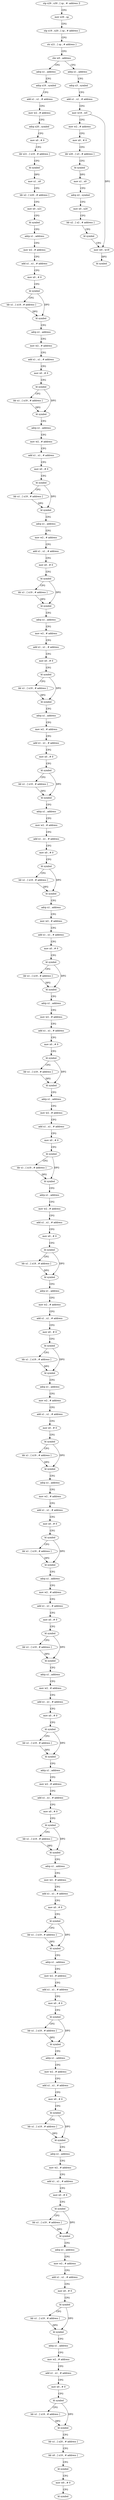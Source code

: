 digraph "func" {
"4206952" [label = "stp x29 , x30 , [ sp , #- address ]!" ]
"4206956" [label = "mov x29 , sp" ]
"4206960" [label = "stp x19 , x20 , [ sp , # address ]" ]
"4206964" [label = "str x21 , [ sp , # address ]" ]
"4206968" [label = "cbz w0 , address" ]
"4207032" [label = "adrp x1 , address" ]
"4206972" [label = "adrp x1 , address" ]
"4207036" [label = "adrp x19 , symbol" ]
"4207040" [label = "add x1 , x1 , # address" ]
"4207044" [label = "mov w2 , # address" ]
"4207048" [label = "adrp x20 , symbol" ]
"4207052" [label = "mov x0 , # 0" ]
"4207056" [label = "ldr x21 , [ x19 , # address ]" ]
"4207060" [label = "bl symbol" ]
"4207064" [label = "mov x1 , x0" ]
"4207068" [label = "ldr x2 , [ x20 , # address ]" ]
"4207072" [label = "mov x0 , x21" ]
"4207076" [label = "bl symbol" ]
"4207080" [label = "adrp x1 , address" ]
"4207084" [label = "mov w2 , # address" ]
"4207088" [label = "add x1 , x1 , # address" ]
"4207092" [label = "mov x0 , # 0" ]
"4207096" [label = "bl symbol" ]
"4207100" [label = "ldr x1 , [ x19 , # address ]" ]
"4207104" [label = "bl symbol" ]
"4207108" [label = "adrp x1 , address" ]
"4207112" [label = "mov w2 , # address" ]
"4207116" [label = "add x1 , x1 , # address" ]
"4207120" [label = "mov x0 , # 0" ]
"4207124" [label = "bl symbol" ]
"4207128" [label = "ldr x1 , [ x19 , # address ]" ]
"4207132" [label = "bl symbol" ]
"4207136" [label = "adrp x1 , address" ]
"4207140" [label = "mov w2 , # address" ]
"4207144" [label = "add x1 , x1 , # address" ]
"4207148" [label = "mov x0 , # 0" ]
"4207152" [label = "bl symbol" ]
"4207156" [label = "ldr x1 , [ x19 , # address ]" ]
"4207160" [label = "bl symbol" ]
"4207164" [label = "adrp x1 , address" ]
"4207168" [label = "mov w2 , # address" ]
"4207172" [label = "add x1 , x1 , # address" ]
"4207176" [label = "mov x0 , # 0" ]
"4207180" [label = "bl symbol" ]
"4207184" [label = "ldr x1 , [ x19 , # address ]" ]
"4207188" [label = "bl symbol" ]
"4207192" [label = "adrp x1 , address" ]
"4207196" [label = "mov w2 , # address" ]
"4207200" [label = "add x1 , x1 , # address" ]
"4207204" [label = "mov x0 , # 0" ]
"4207208" [label = "bl symbol" ]
"4207212" [label = "ldr x1 , [ x19 , # address ]" ]
"4207216" [label = "bl symbol" ]
"4207220" [label = "adrp x1 , address" ]
"4207224" [label = "mov w2 , # address" ]
"4207228" [label = "add x1 , x1 , # address" ]
"4207232" [label = "mov x0 , # 0" ]
"4207236" [label = "bl symbol" ]
"4207240" [label = "ldr x1 , [ x19 , # address ]" ]
"4207244" [label = "bl symbol" ]
"4207248" [label = "adrp x1 , address" ]
"4207252" [label = "mov w2 , # address" ]
"4207256" [label = "add x1 , x1 , # address" ]
"4207260" [label = "mov x0 , # 0" ]
"4207264" [label = "bl symbol" ]
"4207268" [label = "ldr x1 , [ x19 , # address ]" ]
"4207272" [label = "bl symbol" ]
"4207276" [label = "adrp x1 , address" ]
"4207280" [label = "mov w2 , # address" ]
"4207284" [label = "add x1 , x1 , # address" ]
"4207288" [label = "mov x0 , # 0" ]
"4207292" [label = "bl symbol" ]
"4207296" [label = "ldr x1 , [ x19 , # address ]" ]
"4207300" [label = "bl symbol" ]
"4207304" [label = "adrp x1 , address" ]
"4207308" [label = "mov w2 , # address" ]
"4207312" [label = "add x1 , x1 , # address" ]
"4207316" [label = "mov x0 , # 0" ]
"4207320" [label = "bl symbol" ]
"4207324" [label = "ldr x1 , [ x19 , # address ]" ]
"4207328" [label = "bl symbol" ]
"4207332" [label = "adrp x1 , address" ]
"4207336" [label = "mov w2 , # address" ]
"4207340" [label = "add x1 , x1 , # address" ]
"4207344" [label = "mov x0 , # 0" ]
"4207348" [label = "bl symbol" ]
"4207352" [label = "ldr x1 , [ x19 , # address ]" ]
"4207356" [label = "bl symbol" ]
"4207360" [label = "adrp x1 , address" ]
"4207364" [label = "mov w2 , # address" ]
"4207368" [label = "add x1 , x1 , # address" ]
"4207372" [label = "mov x0 , # 0" ]
"4207376" [label = "bl symbol" ]
"4207380" [label = "ldr x1 , [ x19 , # address ]" ]
"4207384" [label = "bl symbol" ]
"4207388" [label = "adrp x1 , address" ]
"4207392" [label = "mov w2 , # address" ]
"4207396" [label = "add x1 , x1 , # address" ]
"4207400" [label = "mov x0 , # 0" ]
"4207404" [label = "bl symbol" ]
"4207408" [label = "ldr x1 , [ x19 , # address ]" ]
"4207412" [label = "bl symbol" ]
"4207416" [label = "adrp x1 , address" ]
"4207420" [label = "mov w2 , # address" ]
"4207424" [label = "add x1 , x1 , # address" ]
"4207428" [label = "mov x0 , # 0" ]
"4207432" [label = "bl symbol" ]
"4207436" [label = "ldr x1 , [ x19 , # address ]" ]
"4207440" [label = "bl symbol" ]
"4207444" [label = "adrp x1 , address" ]
"4207448" [label = "mov w2 , # address" ]
"4207452" [label = "add x1 , x1 , # address" ]
"4207456" [label = "mov x0 , # 0" ]
"4207460" [label = "bl symbol" ]
"4207464" [label = "ldr x1 , [ x19 , # address ]" ]
"4207468" [label = "bl symbol" ]
"4207472" [label = "adrp x1 , address" ]
"4207476" [label = "mov w2 , # address" ]
"4207480" [label = "add x1 , x1 , # address" ]
"4207484" [label = "mov x0 , # 0" ]
"4207488" [label = "bl symbol" ]
"4207492" [label = "ldr x1 , [ x19 , # address ]" ]
"4207496" [label = "bl symbol" ]
"4207500" [label = "adrp x1 , address" ]
"4207504" [label = "mov w2 , # address" ]
"4207508" [label = "add x1 , x1 , # address" ]
"4207512" [label = "mov x0 , # 0" ]
"4207516" [label = "bl symbol" ]
"4207520" [label = "ldr x1 , [ x19 , # address ]" ]
"4207524" [label = "bl symbol" ]
"4207528" [label = "adrp x1 , address" ]
"4207532" [label = "mov w2 , # address" ]
"4207536" [label = "add x1 , x1 , # address" ]
"4207540" [label = "mov x0 , # 0" ]
"4207544" [label = "bl symbol" ]
"4207548" [label = "ldr x1 , [ x19 , # address ]" ]
"4207552" [label = "bl symbol" ]
"4207556" [label = "adrp x1 , address" ]
"4207560" [label = "mov w2 , # address" ]
"4207564" [label = "add x1 , x1 , # address" ]
"4207568" [label = "mov x0 , # 0" ]
"4207572" [label = "bl symbol" ]
"4207576" [label = "ldr x1 , [ x19 , # address ]" ]
"4207580" [label = "bl symbol" ]
"4207584" [label = "adrp x1 , address" ]
"4207588" [label = "mov w2 , # address" ]
"4207592" [label = "add x1 , x1 , # address" ]
"4207596" [label = "mov x0 , # 0" ]
"4207600" [label = "bl symbol" ]
"4207604" [label = "ldr x1 , [ x19 , # address ]" ]
"4207608" [label = "bl symbol" ]
"4207612" [label = "adrp x1 , address" ]
"4207616" [label = "mov w2 , # address" ]
"4207620" [label = "add x1 , x1 , # address" ]
"4207624" [label = "mov x0 , # 0" ]
"4207628" [label = "bl symbol" ]
"4207632" [label = "ldr x1 , [ x19 , # address ]" ]
"4207636" [label = "bl symbol" ]
"4207640" [label = "adrp x1 , address" ]
"4207644" [label = "mov w2 , # address" ]
"4207648" [label = "add x1 , x1 , # address" ]
"4207652" [label = "mov x0 , # 0" ]
"4207656" [label = "bl symbol" ]
"4207660" [label = "ldr x1 , [ x19 , # address ]" ]
"4207664" [label = "bl symbol" ]
"4207668" [label = "adrp x1 , address" ]
"4207672" [label = "mov w2 , # address" ]
"4207676" [label = "add x1 , x1 , # address" ]
"4207680" [label = "mov x0 , # 0" ]
"4207684" [label = "bl symbol" ]
"4207688" [label = "ldr x1 , [ x19 , # address ]" ]
"4207692" [label = "bl symbol" ]
"4207696" [label = "adrp x1 , address" ]
"4207700" [label = "mov w2 , # address" ]
"4207704" [label = "add x1 , x1 , # address" ]
"4207708" [label = "mov x0 , # 0" ]
"4207712" [label = "bl symbol" ]
"4207716" [label = "ldr x1 , [ x19 , # address ]" ]
"4207720" [label = "bl symbol" ]
"4207724" [label = "ldr x1 , [ x20 , # address ]" ]
"4207728" [label = "ldr x0 , [ x19 , # address ]" ]
"4207732" [label = "bl symbol" ]
"4207736" [label = "mov w0 , # 0" ]
"4207740" [label = "bl symbol" ]
"4206976" [label = "adrp x3 , symbol" ]
"4206980" [label = "add x1 , x1 , # address" ]
"4206984" [label = "mov w19 , w0" ]
"4206988" [label = "mov w2 , # address" ]
"4206992" [label = "mov x0 , # 0" ]
"4206996" [label = "ldr x20 , [ x3 , # address ]" ]
"4207000" [label = "bl symbol" ]
"4207004" [label = "mov x1 , x0" ]
"4207008" [label = "adrp x2 , symbol" ]
"4207012" [label = "mov x0 , x20" ]
"4207016" [label = "ldr x2 , [ x2 , # address ]" ]
"4207020" [label = "bl symbol" ]
"4207024" [label = "mov w0 , w19" ]
"4207028" [label = "bl symbol" ]
"4206952" -> "4206956" [ label = "CFG" ]
"4206956" -> "4206960" [ label = "CFG" ]
"4206960" -> "4206964" [ label = "CFG" ]
"4206964" -> "4206968" [ label = "CFG" ]
"4206968" -> "4207032" [ label = "CFG" ]
"4206968" -> "4206972" [ label = "CFG" ]
"4207032" -> "4207036" [ label = "CFG" ]
"4206972" -> "4206976" [ label = "CFG" ]
"4207036" -> "4207040" [ label = "CFG" ]
"4207040" -> "4207044" [ label = "CFG" ]
"4207044" -> "4207048" [ label = "CFG" ]
"4207048" -> "4207052" [ label = "CFG" ]
"4207052" -> "4207056" [ label = "CFG" ]
"4207056" -> "4207060" [ label = "CFG" ]
"4207060" -> "4207064" [ label = "DFG" ]
"4207064" -> "4207068" [ label = "CFG" ]
"4207068" -> "4207072" [ label = "CFG" ]
"4207072" -> "4207076" [ label = "CFG" ]
"4207076" -> "4207080" [ label = "CFG" ]
"4207080" -> "4207084" [ label = "CFG" ]
"4207084" -> "4207088" [ label = "CFG" ]
"4207088" -> "4207092" [ label = "CFG" ]
"4207092" -> "4207096" [ label = "CFG" ]
"4207096" -> "4207100" [ label = "CFG" ]
"4207096" -> "4207104" [ label = "DFG" ]
"4207100" -> "4207104" [ label = "DFG" ]
"4207104" -> "4207108" [ label = "CFG" ]
"4207108" -> "4207112" [ label = "CFG" ]
"4207112" -> "4207116" [ label = "CFG" ]
"4207116" -> "4207120" [ label = "CFG" ]
"4207120" -> "4207124" [ label = "CFG" ]
"4207124" -> "4207128" [ label = "CFG" ]
"4207124" -> "4207132" [ label = "DFG" ]
"4207128" -> "4207132" [ label = "DFG" ]
"4207132" -> "4207136" [ label = "CFG" ]
"4207136" -> "4207140" [ label = "CFG" ]
"4207140" -> "4207144" [ label = "CFG" ]
"4207144" -> "4207148" [ label = "CFG" ]
"4207148" -> "4207152" [ label = "CFG" ]
"4207152" -> "4207156" [ label = "CFG" ]
"4207152" -> "4207160" [ label = "DFG" ]
"4207156" -> "4207160" [ label = "DFG" ]
"4207160" -> "4207164" [ label = "CFG" ]
"4207164" -> "4207168" [ label = "CFG" ]
"4207168" -> "4207172" [ label = "CFG" ]
"4207172" -> "4207176" [ label = "CFG" ]
"4207176" -> "4207180" [ label = "CFG" ]
"4207180" -> "4207184" [ label = "CFG" ]
"4207180" -> "4207188" [ label = "DFG" ]
"4207184" -> "4207188" [ label = "DFG" ]
"4207188" -> "4207192" [ label = "CFG" ]
"4207192" -> "4207196" [ label = "CFG" ]
"4207196" -> "4207200" [ label = "CFG" ]
"4207200" -> "4207204" [ label = "CFG" ]
"4207204" -> "4207208" [ label = "CFG" ]
"4207208" -> "4207212" [ label = "CFG" ]
"4207208" -> "4207216" [ label = "DFG" ]
"4207212" -> "4207216" [ label = "DFG" ]
"4207216" -> "4207220" [ label = "CFG" ]
"4207220" -> "4207224" [ label = "CFG" ]
"4207224" -> "4207228" [ label = "CFG" ]
"4207228" -> "4207232" [ label = "CFG" ]
"4207232" -> "4207236" [ label = "CFG" ]
"4207236" -> "4207240" [ label = "CFG" ]
"4207236" -> "4207244" [ label = "DFG" ]
"4207240" -> "4207244" [ label = "DFG" ]
"4207244" -> "4207248" [ label = "CFG" ]
"4207248" -> "4207252" [ label = "CFG" ]
"4207252" -> "4207256" [ label = "CFG" ]
"4207256" -> "4207260" [ label = "CFG" ]
"4207260" -> "4207264" [ label = "CFG" ]
"4207264" -> "4207268" [ label = "CFG" ]
"4207264" -> "4207272" [ label = "DFG" ]
"4207268" -> "4207272" [ label = "DFG" ]
"4207272" -> "4207276" [ label = "CFG" ]
"4207276" -> "4207280" [ label = "CFG" ]
"4207280" -> "4207284" [ label = "CFG" ]
"4207284" -> "4207288" [ label = "CFG" ]
"4207288" -> "4207292" [ label = "CFG" ]
"4207292" -> "4207296" [ label = "CFG" ]
"4207292" -> "4207300" [ label = "DFG" ]
"4207296" -> "4207300" [ label = "DFG" ]
"4207300" -> "4207304" [ label = "CFG" ]
"4207304" -> "4207308" [ label = "CFG" ]
"4207308" -> "4207312" [ label = "CFG" ]
"4207312" -> "4207316" [ label = "CFG" ]
"4207316" -> "4207320" [ label = "CFG" ]
"4207320" -> "4207324" [ label = "CFG" ]
"4207320" -> "4207328" [ label = "DFG" ]
"4207324" -> "4207328" [ label = "DFG" ]
"4207328" -> "4207332" [ label = "CFG" ]
"4207332" -> "4207336" [ label = "CFG" ]
"4207336" -> "4207340" [ label = "CFG" ]
"4207340" -> "4207344" [ label = "CFG" ]
"4207344" -> "4207348" [ label = "CFG" ]
"4207348" -> "4207352" [ label = "CFG" ]
"4207348" -> "4207356" [ label = "DFG" ]
"4207352" -> "4207356" [ label = "DFG" ]
"4207356" -> "4207360" [ label = "CFG" ]
"4207360" -> "4207364" [ label = "CFG" ]
"4207364" -> "4207368" [ label = "CFG" ]
"4207368" -> "4207372" [ label = "CFG" ]
"4207372" -> "4207376" [ label = "CFG" ]
"4207376" -> "4207380" [ label = "CFG" ]
"4207376" -> "4207384" [ label = "DFG" ]
"4207380" -> "4207384" [ label = "DFG" ]
"4207384" -> "4207388" [ label = "CFG" ]
"4207388" -> "4207392" [ label = "CFG" ]
"4207392" -> "4207396" [ label = "CFG" ]
"4207396" -> "4207400" [ label = "CFG" ]
"4207400" -> "4207404" [ label = "CFG" ]
"4207404" -> "4207408" [ label = "CFG" ]
"4207404" -> "4207412" [ label = "DFG" ]
"4207408" -> "4207412" [ label = "DFG" ]
"4207412" -> "4207416" [ label = "CFG" ]
"4207416" -> "4207420" [ label = "CFG" ]
"4207420" -> "4207424" [ label = "CFG" ]
"4207424" -> "4207428" [ label = "CFG" ]
"4207428" -> "4207432" [ label = "CFG" ]
"4207432" -> "4207436" [ label = "CFG" ]
"4207432" -> "4207440" [ label = "DFG" ]
"4207436" -> "4207440" [ label = "DFG" ]
"4207440" -> "4207444" [ label = "CFG" ]
"4207444" -> "4207448" [ label = "CFG" ]
"4207448" -> "4207452" [ label = "CFG" ]
"4207452" -> "4207456" [ label = "CFG" ]
"4207456" -> "4207460" [ label = "CFG" ]
"4207460" -> "4207464" [ label = "CFG" ]
"4207460" -> "4207468" [ label = "DFG" ]
"4207464" -> "4207468" [ label = "DFG" ]
"4207468" -> "4207472" [ label = "CFG" ]
"4207472" -> "4207476" [ label = "CFG" ]
"4207476" -> "4207480" [ label = "CFG" ]
"4207480" -> "4207484" [ label = "CFG" ]
"4207484" -> "4207488" [ label = "CFG" ]
"4207488" -> "4207492" [ label = "CFG" ]
"4207488" -> "4207496" [ label = "DFG" ]
"4207492" -> "4207496" [ label = "DFG" ]
"4207496" -> "4207500" [ label = "CFG" ]
"4207500" -> "4207504" [ label = "CFG" ]
"4207504" -> "4207508" [ label = "CFG" ]
"4207508" -> "4207512" [ label = "CFG" ]
"4207512" -> "4207516" [ label = "CFG" ]
"4207516" -> "4207520" [ label = "CFG" ]
"4207516" -> "4207524" [ label = "DFG" ]
"4207520" -> "4207524" [ label = "DFG" ]
"4207524" -> "4207528" [ label = "CFG" ]
"4207528" -> "4207532" [ label = "CFG" ]
"4207532" -> "4207536" [ label = "CFG" ]
"4207536" -> "4207540" [ label = "CFG" ]
"4207540" -> "4207544" [ label = "CFG" ]
"4207544" -> "4207548" [ label = "CFG" ]
"4207544" -> "4207552" [ label = "DFG" ]
"4207548" -> "4207552" [ label = "DFG" ]
"4207552" -> "4207556" [ label = "CFG" ]
"4207556" -> "4207560" [ label = "CFG" ]
"4207560" -> "4207564" [ label = "CFG" ]
"4207564" -> "4207568" [ label = "CFG" ]
"4207568" -> "4207572" [ label = "CFG" ]
"4207572" -> "4207576" [ label = "CFG" ]
"4207572" -> "4207580" [ label = "DFG" ]
"4207576" -> "4207580" [ label = "DFG" ]
"4207580" -> "4207584" [ label = "CFG" ]
"4207584" -> "4207588" [ label = "CFG" ]
"4207588" -> "4207592" [ label = "CFG" ]
"4207592" -> "4207596" [ label = "CFG" ]
"4207596" -> "4207600" [ label = "CFG" ]
"4207600" -> "4207604" [ label = "CFG" ]
"4207600" -> "4207608" [ label = "DFG" ]
"4207604" -> "4207608" [ label = "DFG" ]
"4207608" -> "4207612" [ label = "CFG" ]
"4207612" -> "4207616" [ label = "CFG" ]
"4207616" -> "4207620" [ label = "CFG" ]
"4207620" -> "4207624" [ label = "CFG" ]
"4207624" -> "4207628" [ label = "CFG" ]
"4207628" -> "4207632" [ label = "CFG" ]
"4207628" -> "4207636" [ label = "DFG" ]
"4207632" -> "4207636" [ label = "DFG" ]
"4207636" -> "4207640" [ label = "CFG" ]
"4207640" -> "4207644" [ label = "CFG" ]
"4207644" -> "4207648" [ label = "CFG" ]
"4207648" -> "4207652" [ label = "CFG" ]
"4207652" -> "4207656" [ label = "CFG" ]
"4207656" -> "4207660" [ label = "CFG" ]
"4207656" -> "4207664" [ label = "DFG" ]
"4207660" -> "4207664" [ label = "DFG" ]
"4207664" -> "4207668" [ label = "CFG" ]
"4207668" -> "4207672" [ label = "CFG" ]
"4207672" -> "4207676" [ label = "CFG" ]
"4207676" -> "4207680" [ label = "CFG" ]
"4207680" -> "4207684" [ label = "CFG" ]
"4207684" -> "4207688" [ label = "CFG" ]
"4207684" -> "4207692" [ label = "DFG" ]
"4207688" -> "4207692" [ label = "DFG" ]
"4207692" -> "4207696" [ label = "CFG" ]
"4207696" -> "4207700" [ label = "CFG" ]
"4207700" -> "4207704" [ label = "CFG" ]
"4207704" -> "4207708" [ label = "CFG" ]
"4207708" -> "4207712" [ label = "CFG" ]
"4207712" -> "4207716" [ label = "CFG" ]
"4207712" -> "4207720" [ label = "DFG" ]
"4207716" -> "4207720" [ label = "DFG" ]
"4207720" -> "4207724" [ label = "CFG" ]
"4207724" -> "4207728" [ label = "CFG" ]
"4207728" -> "4207732" [ label = "CFG" ]
"4207732" -> "4207736" [ label = "CFG" ]
"4207736" -> "4207740" [ label = "CFG" ]
"4206976" -> "4206980" [ label = "CFG" ]
"4206980" -> "4206984" [ label = "CFG" ]
"4206984" -> "4206988" [ label = "CFG" ]
"4206984" -> "4207024" [ label = "DFG" ]
"4206988" -> "4206992" [ label = "CFG" ]
"4206992" -> "4206996" [ label = "CFG" ]
"4206996" -> "4207000" [ label = "CFG" ]
"4207000" -> "4207004" [ label = "DFG" ]
"4207004" -> "4207008" [ label = "CFG" ]
"4207008" -> "4207012" [ label = "CFG" ]
"4207012" -> "4207016" [ label = "CFG" ]
"4207016" -> "4207020" [ label = "CFG" ]
"4207020" -> "4207024" [ label = "CFG" ]
"4207024" -> "4207028" [ label = "DFG" ]
}

